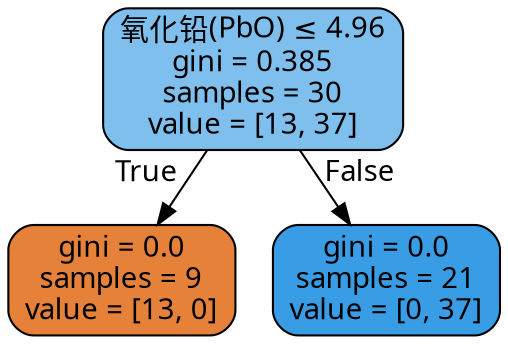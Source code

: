 digraph Tree {
node [shape=box, style="filled, rounded", color="black", fontname="DengXian"] ;
edge [fontname="DengXian"] ;
0 [label=<氧化铅(PbO) &le; 4.96<br/>gini = 0.385<br/>samples = 30<br/>value = [13, 37]>, fillcolor="#7fbfee"] ;
1 [label=<gini = 0.0<br/>samples = 9<br/>value = [13, 0]>, fillcolor="#e58139"] ;
0 -> 1 [labeldistance=2.5, labelangle=45, headlabel="True"] ;
2 [label=<gini = 0.0<br/>samples = 21<br/>value = [0, 37]>, fillcolor="#399de5"] ;
0 -> 2 [labeldistance=2.5, labelangle=-45, headlabel="False"] ;
}